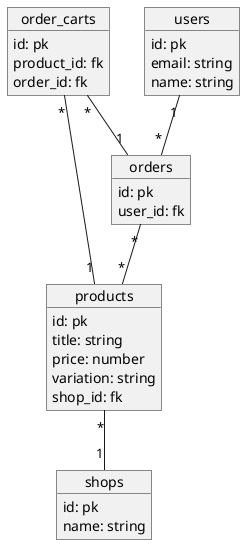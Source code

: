 @startuml
object products {
    id: pk
    title: string
    price: number
    variation: string
    shop_id: fk
}

object orders {
    id: pk
    user_id: fk
}

object order_carts {
    id: pk
    product_id: fk
    order_id: fk
}

object users {
    id: pk
    email: string
    name: string
}

object shops {
    id: pk
    name: string
}

products "*" -- "1" shops
users "1" -- "*" orders
orders "*" -- "*" products
order_carts "*" -- "1" orders
order_carts "*" -- "1" products
@enduml